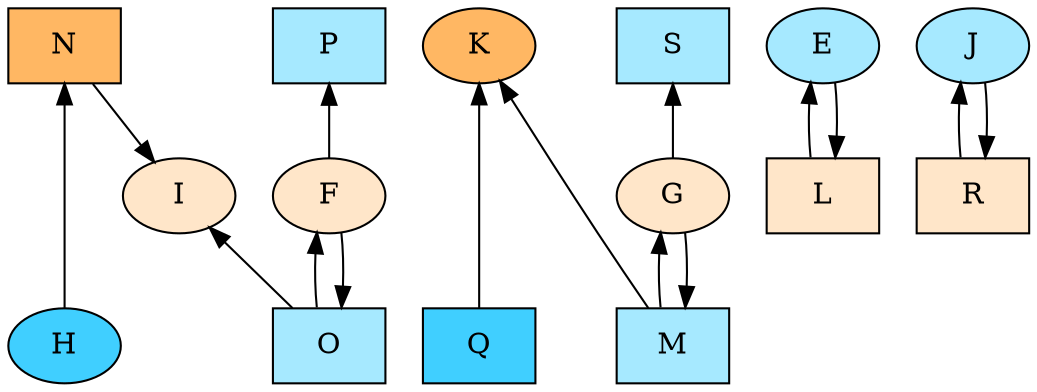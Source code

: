 digraph {
    // Node defaults can be set here if needed
    "H" [style="filled" fillcolor="#40cfff"]
    "Q" [style="filled" fillcolor="#40cfff" shape=box]
    "K" [style="filled" fillcolor="#ffb763"]
    "N" [style="filled" fillcolor="#ffb763" shape=box]
    "E" [style="filled" fillcolor="#a6e9ff"]
    "L" [style="filled" fillcolor="#ffe6c9" shape=box]
    "P" [style="filled" fillcolor="#a6e9ff" shape=box]
    "G" [style="filled" fillcolor="#ffe6c9"]
    "M" [style="filled" fillcolor="#a6e9ff" shape=box]
    "S" [style="filled" fillcolor="#a6e9ff" shape=box]
    "O" [style="filled" fillcolor="#a6e9ff" shape=box]
    "F" [style="filled" fillcolor="#ffe6c9"]
    "I" [style="filled" fillcolor="#ffe6c9"]
    "J" [style="filled" fillcolor="#a6e9ff"]
    "R" [style="filled" fillcolor="#ffe6c9" shape=box]
    edge[labeldistance=1.5 fontsize=12]
    "E" -> "L" [style="solid" dir="back"]
    "L" -> "E" [style="solid" dir="back"]
    "P" -> "F" [style="solid" dir="back"]
    "G" -> "M" [style="solid" dir="back"]
    "M" -> "G" [style="solid" dir="back"]
    "S" -> "G" [style="solid" dir="back"]
    "N" -> "H" [style="solid" dir="back"]
    "O" -> "F" [style="solid" dir="back"]
    "F" -> "O" [style="solid" dir="back"]
    "I" -> "N" [style="solid" dir="back" constraint=false]
    "I" -> "O" [style="solid" dir="back"]
    "J" -> "R" [style="solid" dir="back"]
    "R" -> "J" [style="solid" dir="back"]
    "K" -> "M" [style="solid" dir="back" constraint=false]
    "K" -> "Q" [style="solid" dir="back"]
    {rank = max H Q}
    {rank = min K N}
}
